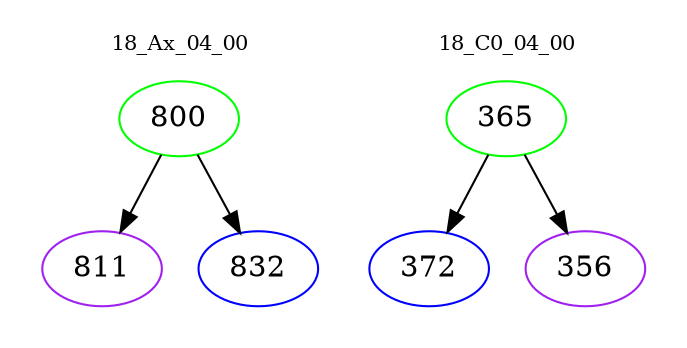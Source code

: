 digraph{
subgraph cluster_0 {
color = white
label = "18_Ax_04_00";
fontsize=10;
T0_800 [label="800", color="green"]
T0_800 -> T0_811 [color="black"]
T0_811 [label="811", color="purple"]
T0_800 -> T0_832 [color="black"]
T0_832 [label="832", color="blue"]
}
subgraph cluster_1 {
color = white
label = "18_C0_04_00";
fontsize=10;
T1_365 [label="365", color="green"]
T1_365 -> T1_372 [color="black"]
T1_372 [label="372", color="blue"]
T1_365 -> T1_356 [color="black"]
T1_356 [label="356", color="purple"]
}
}
